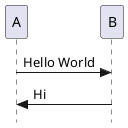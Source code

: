 @startuml Hello World
skinparam Hello World
skinparam Style strictuml
A -> B : Hello World
A <- B : Hi
@enduml